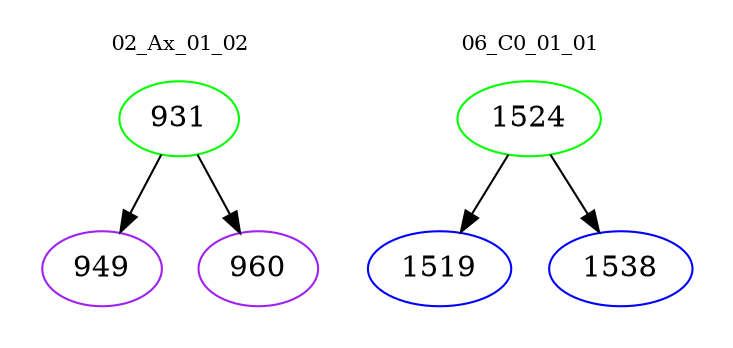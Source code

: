 digraph{
subgraph cluster_0 {
color = white
label = "02_Ax_01_02";
fontsize=10;
T0_931 [label="931", color="green"]
T0_931 -> T0_949 [color="black"]
T0_949 [label="949", color="purple"]
T0_931 -> T0_960 [color="black"]
T0_960 [label="960", color="purple"]
}
subgraph cluster_1 {
color = white
label = "06_C0_01_01";
fontsize=10;
T1_1524 [label="1524", color="green"]
T1_1524 -> T1_1519 [color="black"]
T1_1519 [label="1519", color="blue"]
T1_1524 -> T1_1538 [color="black"]
T1_1538 [label="1538", color="blue"]
}
}
